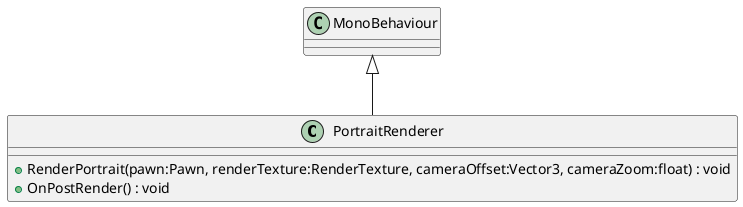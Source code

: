 @startuml
class PortraitRenderer {
    + RenderPortrait(pawn:Pawn, renderTexture:RenderTexture, cameraOffset:Vector3, cameraZoom:float) : void
    + OnPostRender() : void
}
MonoBehaviour <|-- PortraitRenderer
@enduml
